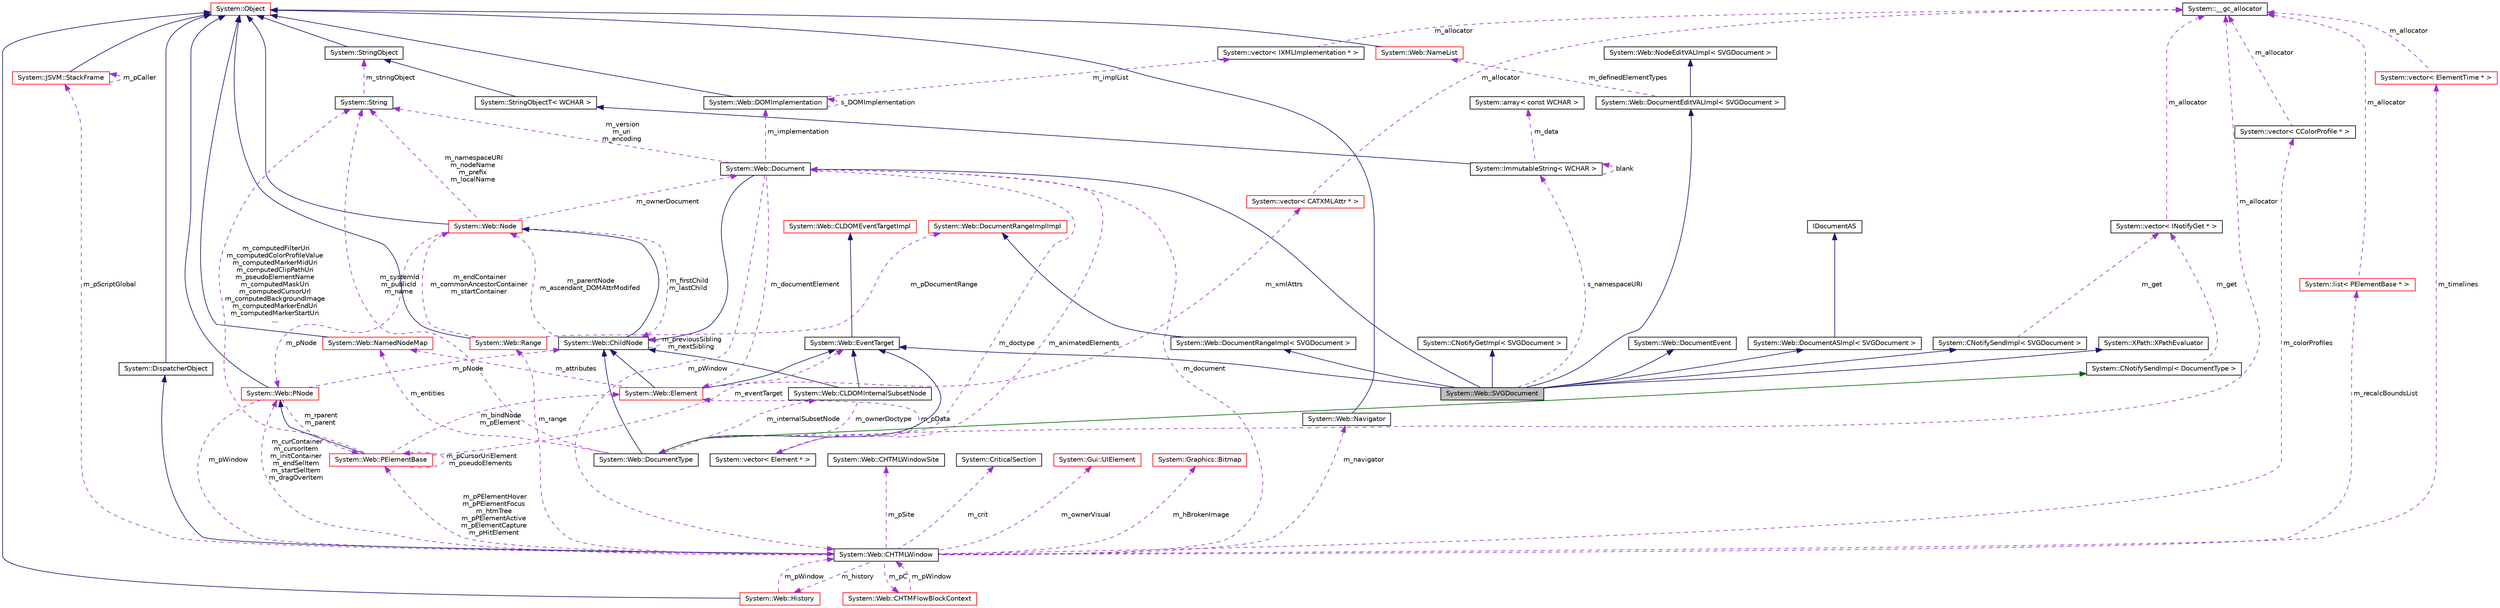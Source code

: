 digraph G
{
  edge [fontname="Helvetica",fontsize="10",labelfontname="Helvetica",labelfontsize="10"];
  node [fontname="Helvetica",fontsize="10",shape=record];
  Node1 [label="System::Web::SVGDocument",height=0.2,width=0.4,color="black", fillcolor="grey75", style="filled" fontcolor="black"];
  Node2 -> Node1 [dir="back",color="midnightblue",fontsize="10",style="solid",fontname="Helvetica"];
  Node2 [label="System::Web::Document",height=0.2,width=0.4,color="black", fillcolor="white", style="filled",URL="$class_system_1_1_web_1_1_document.html"];
  Node3 -> Node2 [dir="back",color="midnightblue",fontsize="10",style="solid",fontname="Helvetica"];
  Node3 [label="System::Web::ChildNode",height=0.2,width=0.4,color="black", fillcolor="white", style="filled",URL="$class_system_1_1_web_1_1_child_node.html"];
  Node4 -> Node3 [dir="back",color="midnightblue",fontsize="10",style="solid",fontname="Helvetica"];
  Node4 [label="System::Web::Node",height=0.2,width=0.4,color="red", fillcolor="white", style="filled",URL="$class_system_1_1_web_1_1_node.html"];
  Node5 -> Node4 [dir="back",color="midnightblue",fontsize="10",style="solid",fontname="Helvetica"];
  Node5 [label="System::Object",height=0.2,width=0.4,color="red", fillcolor="white", style="filled",URL="$class_system_1_1_object.html"];
  Node2 -> Node4 [dir="back",color="darkorchid3",fontsize="10",style="dashed",label=" m_ownerDocument" ,fontname="Helvetica"];
  Node6 -> Node4 [dir="back",color="darkorchid3",fontsize="10",style="dashed",label=" m_namespaceURI\nm_nodeName\nm_prefix\nm_localName" ,fontname="Helvetica"];
  Node6 [label="System::String",height=0.2,width=0.4,color="black", fillcolor="white", style="filled",URL="$class_system_1_1_string.html"];
  Node7 -> Node6 [dir="back",color="darkorchid3",fontsize="10",style="dashed",label=" m_stringObject" ,fontname="Helvetica"];
  Node7 [label="System::StringObject",height=0.2,width=0.4,color="black", fillcolor="white", style="filled",URL="$class_system_1_1_string_object.html"];
  Node5 -> Node7 [dir="back",color="midnightblue",fontsize="10",style="solid",fontname="Helvetica"];
  Node8 -> Node4 [dir="back",color="darkorchid3",fontsize="10",style="dashed",label=" m_pNode" ,fontname="Helvetica"];
  Node8 [label="System::Web::PNode",height=0.2,width=0.4,color="red", fillcolor="white", style="filled",URL="$class_system_1_1_web_1_1_p_node.html"];
  Node5 -> Node8 [dir="back",color="midnightblue",fontsize="10",style="solid",fontname="Helvetica"];
  Node9 -> Node8 [dir="back",color="darkorchid3",fontsize="10",style="dashed",label=" m_pWindow" ,fontname="Helvetica"];
  Node9 [label="System::Web::CHTMLWindow",height=0.2,width=0.4,color="black", fillcolor="white", style="filled",URL="$class_system_1_1_web_1_1_c_h_t_m_l_window.html"];
  Node10 -> Node9 [dir="back",color="midnightblue",fontsize="10",style="solid",fontname="Helvetica"];
  Node10 [label="System::DispatcherObject",height=0.2,width=0.4,color="black", fillcolor="white", style="filled",URL="$class_system_1_1_dispatcher_object.html"];
  Node5 -> Node10 [dir="back",color="midnightblue",fontsize="10",style="solid",fontname="Helvetica"];
  Node11 -> Node9 [dir="back",color="darkorchid3",fontsize="10",style="dashed",label=" m_pSite" ,fontname="Helvetica"];
  Node11 [label="System::Web::CHTMLWindowSite",height=0.2,width=0.4,color="black", fillcolor="white", style="filled",URL="$class_system_1_1_web_1_1_c_h_t_m_l_window_site.html"];
  Node2 -> Node9 [dir="back",color="darkorchid3",fontsize="10",style="dashed",label=" m_document" ,fontname="Helvetica"];
  Node12 -> Node9 [dir="back",color="darkorchid3",fontsize="10",style="dashed",label=" m_crit" ,fontname="Helvetica"];
  Node12 [label="System::CriticalSection",height=0.2,width=0.4,color="black", fillcolor="white", style="filled",URL="$class_system_1_1_critical_section.html"];
  Node13 -> Node9 [dir="back",color="darkorchid3",fontsize="10",style="dashed",label=" m_navigator" ,fontname="Helvetica"];
  Node13 [label="System::Web::Navigator",height=0.2,width=0.4,color="black", fillcolor="white", style="filled",URL="$class_system_1_1_web_1_1_navigator.html"];
  Node5 -> Node13 [dir="back",color="midnightblue",fontsize="10",style="solid",fontname="Helvetica"];
  Node14 -> Node9 [dir="back",color="darkorchid3",fontsize="10",style="dashed",label=" m_history" ,fontname="Helvetica"];
  Node14 [label="System::Web::History",height=0.2,width=0.4,color="red", fillcolor="white", style="filled",URL="$class_system_1_1_web_1_1_history.html"];
  Node5 -> Node14 [dir="back",color="midnightblue",fontsize="10",style="solid",fontname="Helvetica"];
  Node9 -> Node14 [dir="back",color="darkorchid3",fontsize="10",style="dashed",label=" m_pWindow" ,fontname="Helvetica"];
  Node15 -> Node9 [dir="back",color="darkorchid3",fontsize="10",style="dashed",label=" m_ownerVisual" ,fontname="Helvetica"];
  Node15 [label="System::Gui::UIElement",height=0.2,width=0.4,color="red", fillcolor="white", style="filled",URL="$class_system_1_1_gui_1_1_u_i_element.html"];
  Node16 -> Node9 [dir="back",color="darkorchid3",fontsize="10",style="dashed",label=" m_timelines" ,fontname="Helvetica"];
  Node16 [label="System::vector\< ElementTime * \>",height=0.2,width=0.4,color="red", fillcolor="white", style="filled",URL="$class_system_1_1vector.html"];
  Node17 -> Node16 [dir="back",color="darkorchid3",fontsize="10",style="dashed",label=" m_allocator" ,fontname="Helvetica"];
  Node17 [label="System::__gc_allocator",height=0.2,width=0.4,color="black", fillcolor="white", style="filled",URL="$class_system_1_1____gc__allocator.html"];
  Node18 -> Node9 [dir="back",color="darkorchid3",fontsize="10",style="dashed",label=" m_pC" ,fontname="Helvetica"];
  Node18 [label="System::Web::CHTMFlowBlockContext",height=0.2,width=0.4,color="red", fillcolor="white", style="filled",URL="$class_system_1_1_web_1_1_c_h_t_m_flow_block_context.html"];
  Node9 -> Node18 [dir="back",color="darkorchid3",fontsize="10",style="dashed",label=" m_pWindow" ,fontname="Helvetica"];
  Node19 -> Node9 [dir="back",color="darkorchid3",fontsize="10",style="dashed",label=" m_range" ,fontname="Helvetica"];
  Node19 [label="System::Web::Range",height=0.2,width=0.4,color="red", fillcolor="white", style="filled",URL="$class_system_1_1_web_1_1_range.html"];
  Node5 -> Node19 [dir="back",color="midnightblue",fontsize="10",style="solid",fontname="Helvetica"];
  Node20 -> Node19 [dir="back",color="darkorchid3",fontsize="10",style="dashed",label=" m_pDocumentRange" ,fontname="Helvetica"];
  Node20 [label="System::Web::DocumentRangeImplImpl",height=0.2,width=0.4,color="red", fillcolor="white", style="filled",URL="$class_system_1_1_web_1_1_document_range_impl_impl.html"];
  Node4 -> Node19 [dir="back",color="darkorchid3",fontsize="10",style="dashed",label=" m_endContainer\nm_commonAncestorContainer\nm_startContainer" ,fontname="Helvetica"];
  Node8 -> Node9 [dir="back",color="darkorchid3",fontsize="10",style="dashed",label=" m_curContainer\nm_cursorItem\nm_initContainer\nm_endSelItem\nm_startSelItem\nm_dragOverItem" ,fontname="Helvetica"];
  Node21 -> Node9 [dir="back",color="darkorchid3",fontsize="10",style="dashed",label=" m_hBrokenImage" ,fontname="Helvetica"];
  Node21 [label="System::Graphics::Bitmap",height=0.2,width=0.4,color="red", fillcolor="white", style="filled",URL="$class_system_1_1_graphics_1_1_bitmap.html"];
  Node22 -> Node9 [dir="back",color="darkorchid3",fontsize="10",style="dashed",label=" m_colorProfiles" ,fontname="Helvetica"];
  Node22 [label="System::vector\< CColorProfile * \>",height=0.2,width=0.4,color="black", fillcolor="white", style="filled",URL="$class_system_1_1vector.html"];
  Node17 -> Node22 [dir="back",color="darkorchid3",fontsize="10",style="dashed",label=" m_allocator" ,fontname="Helvetica"];
  Node23 -> Node9 [dir="back",color="darkorchid3",fontsize="10",style="dashed",label=" m_pPElementHover\nm_pPElementFocus\nm_htmTree\nm_pPElementActive\nm_pElementCapture\nm_pHitElement" ,fontname="Helvetica"];
  Node23 [label="System::Web::PElementBase",height=0.2,width=0.4,color="red", fillcolor="white", style="filled",URL="$class_system_1_1_web_1_1_p_element_base.html"];
  Node8 -> Node23 [dir="back",color="midnightblue",fontsize="10",style="solid",fontname="Helvetica"];
  Node24 -> Node23 [dir="back",color="darkorchid3",fontsize="10",style="dashed",label=" m_eventTarget" ,fontname="Helvetica"];
  Node24 [label="System::Web::EventTarget",height=0.2,width=0.4,color="black", fillcolor="white", style="filled",URL="$class_system_1_1_web_1_1_event_target.html"];
  Node25 -> Node24 [dir="back",color="midnightblue",fontsize="10",style="solid",fontname="Helvetica"];
  Node25 [label="System::Web::CLDOMEventTargetImpl",height=0.2,width=0.4,color="red", fillcolor="white", style="filled",URL="$class_system_1_1_web_1_1_c_l_d_o_m_event_target_impl.html"];
  Node6 -> Node23 [dir="back",color="darkorchid3",fontsize="10",style="dashed",label=" m_computedFilterUri\nm_computedColorProfileValue\nm_computedMarkerMidUri\nm_computedClipPathUri\nm_pseudoElementName\nm_computedMaskUri\nm_computedCursorUrl\nm_computedBackgroundImage\nm_computedMarkerEndUri\nm_computedMarkerStartUri\n..." ,fontname="Helvetica"];
  Node26 -> Node23 [dir="back",color="darkorchid3",fontsize="10",style="dashed",label=" m_bindNode\nm_pElement" ,fontname="Helvetica"];
  Node26 [label="System::Web::Element",height=0.2,width=0.4,color="red", fillcolor="white", style="filled",URL="$class_system_1_1_web_1_1_element.html"];
  Node3 -> Node26 [dir="back",color="midnightblue",fontsize="10",style="solid",fontname="Helvetica"];
  Node24 -> Node26 [dir="back",color="midnightblue",fontsize="10",style="solid",fontname="Helvetica"];
  Node27 -> Node26 [dir="back",color="darkorchid3",fontsize="10",style="dashed",label=" m_xmlAttrs" ,fontname="Helvetica"];
  Node27 [label="System::vector\< CATXMLAttr * \>",height=0.2,width=0.4,color="red", fillcolor="white", style="filled",URL="$class_system_1_1vector.html"];
  Node17 -> Node27 [dir="back",color="darkorchid3",fontsize="10",style="dashed",label=" m_allocator" ,fontname="Helvetica"];
  Node28 -> Node26 [dir="back",color="darkorchid3",fontsize="10",style="dashed",label=" m_attributes" ,fontname="Helvetica"];
  Node28 [label="System::Web::NamedNodeMap",height=0.2,width=0.4,color="red", fillcolor="white", style="filled",URL="$class_system_1_1_web_1_1_named_node_map.html"];
  Node5 -> Node28 [dir="back",color="midnightblue",fontsize="10",style="solid",fontname="Helvetica"];
  Node23 -> Node23 [dir="back",color="darkorchid3",fontsize="10",style="dashed",label=" m_pCursorUriElement\nm_pseudoElements" ,fontname="Helvetica"];
  Node29 -> Node9 [dir="back",color="darkorchid3",fontsize="10",style="dashed",label=" m_pScriptGlobal" ,fontname="Helvetica"];
  Node29 [label="System::JSVM::StackFrame",height=0.2,width=0.4,color="red", fillcolor="white", style="filled",URL="$class_system_1_1_j_s_v_m_1_1_stack_frame.html"];
  Node5 -> Node29 [dir="back",color="midnightblue",fontsize="10",style="solid",fontname="Helvetica"];
  Node29 -> Node29 [dir="back",color="darkorchid3",fontsize="10",style="dashed",label=" m_pCaller" ,fontname="Helvetica"];
  Node30 -> Node9 [dir="back",color="darkorchid3",fontsize="10",style="dashed",label=" m_recalcBoundsList" ,fontname="Helvetica"];
  Node30 [label="System::list\< PElementBase * \>",height=0.2,width=0.4,color="red", fillcolor="white", style="filled",URL="$class_system_1_1list.html"];
  Node17 -> Node30 [dir="back",color="darkorchid3",fontsize="10",style="dashed",label=" m_allocator" ,fontname="Helvetica"];
  Node23 -> Node8 [dir="back",color="darkorchid3",fontsize="10",style="dashed",label=" m_rparent\nm_parent" ,fontname="Helvetica"];
  Node3 -> Node8 [dir="back",color="darkorchid3",fontsize="10",style="dashed",label=" m_pNode" ,fontname="Helvetica"];
  Node3 -> Node4 [dir="back",color="darkorchid3",fontsize="10",style="dashed",label=" m_firstChild\nm_lastChild" ,fontname="Helvetica"];
  Node4 -> Node3 [dir="back",color="darkorchid3",fontsize="10",style="dashed",label=" m_parentNode\nm_ascendant_DOMAttrModifed" ,fontname="Helvetica"];
  Node3 -> Node3 [dir="back",color="darkorchid3",fontsize="10",style="dashed",label=" m_previousSibling\nm_nextSibling" ,fontname="Helvetica"];
  Node31 -> Node2 [dir="back",color="darkorchid3",fontsize="10",style="dashed",label=" m_implementation" ,fontname="Helvetica"];
  Node31 [label="System::Web::DOMImplementation",height=0.2,width=0.4,color="black", fillcolor="white", style="filled",URL="$class_system_1_1_web_1_1_d_o_m_implementation.html"];
  Node5 -> Node31 [dir="back",color="midnightblue",fontsize="10",style="solid",fontname="Helvetica"];
  Node31 -> Node31 [dir="back",color="darkorchid3",fontsize="10",style="dashed",label=" s_DOMImplementation" ,fontname="Helvetica"];
  Node32 -> Node31 [dir="back",color="darkorchid3",fontsize="10",style="dashed",label=" m_implList" ,fontname="Helvetica"];
  Node32 [label="System::vector\< IXMLImplementation * \>",height=0.2,width=0.4,color="black", fillcolor="white", style="filled",URL="$class_system_1_1vector.html"];
  Node17 -> Node32 [dir="back",color="darkorchid3",fontsize="10",style="dashed",label=" m_allocator" ,fontname="Helvetica"];
  Node33 -> Node2 [dir="back",color="darkorchid3",fontsize="10",style="dashed",label=" m_doctype" ,fontname="Helvetica"];
  Node33 [label="System::Web::DocumentType",height=0.2,width=0.4,color="black", fillcolor="white", style="filled",URL="$class_system_1_1_web_1_1_document_type.html"];
  Node3 -> Node33 [dir="back",color="midnightblue",fontsize="10",style="solid",fontname="Helvetica"];
  Node24 -> Node33 [dir="back",color="midnightblue",fontsize="10",style="solid",fontname="Helvetica"];
  Node34 -> Node33 [dir="back",color="darkgreen",fontsize="10",style="solid",fontname="Helvetica"];
  Node34 [label="System::CNotifySendImpl\< DocumentType \>",height=0.2,width=0.4,color="black", fillcolor="white", style="filled",URL="$class_system_1_1_c_notify_send_impl.html"];
  Node35 -> Node34 [dir="back",color="darkorchid3",fontsize="10",style="dashed",label=" m_get" ,fontname="Helvetica"];
  Node35 [label="System::vector\< INotifyGet * \>",height=0.2,width=0.4,color="black", fillcolor="white", style="filled",URL="$class_system_1_1vector.html"];
  Node17 -> Node35 [dir="back",color="darkorchid3",fontsize="10",style="dashed",label=" m_allocator" ,fontname="Helvetica"];
  Node36 -> Node33 [dir="back",color="darkorchid3",fontsize="10",style="dashed",label=" m_internalSubsetNode" ,fontname="Helvetica"];
  Node36 [label="System::Web::CLDOMInternalSubsetNode",height=0.2,width=0.4,color="black", fillcolor="white", style="filled",URL="$class_system_1_1_web_1_1_c_l_d_o_m_internal_subset_node.html"];
  Node3 -> Node36 [dir="back",color="midnightblue",fontsize="10",style="solid",fontname="Helvetica"];
  Node24 -> Node36 [dir="back",color="midnightblue",fontsize="10",style="solid",fontname="Helvetica"];
  Node33 -> Node36 [dir="back",color="darkorchid3",fontsize="10",style="dashed",label=" m_ownerDoctype" ,fontname="Helvetica"];
  Node28 -> Node33 [dir="back",color="darkorchid3",fontsize="10",style="dashed",label=" m_entities" ,fontname="Helvetica"];
  Node6 -> Node33 [dir="back",color="darkorchid3",fontsize="10",style="dashed",label=" m_systemId\nm_publicId\nm_name" ,fontname="Helvetica"];
  Node37 -> Node2 [dir="back",color="darkorchid3",fontsize="10",style="dashed",label=" m_animatedElements" ,fontname="Helvetica"];
  Node37 [label="System::vector\< Element * \>",height=0.2,width=0.4,color="black", fillcolor="white", style="filled",URL="$class_system_1_1vector.html"];
  Node17 -> Node37 [dir="back",color="darkorchid3",fontsize="10",style="dashed",label=" m_allocator" ,fontname="Helvetica"];
  Node26 -> Node37 [dir="back",color="darkorchid3",fontsize="10",style="dashed",label=" m_pData" ,fontname="Helvetica"];
  Node9 -> Node2 [dir="back",color="darkorchid3",fontsize="10",style="dashed",label=" m_pWindow" ,fontname="Helvetica"];
  Node6 -> Node2 [dir="back",color="darkorchid3",fontsize="10",style="dashed",label=" m_version\nm_uri\nm_encoding" ,fontname="Helvetica"];
  Node26 -> Node2 [dir="back",color="darkorchid3",fontsize="10",style="dashed",label=" m_documentElement" ,fontname="Helvetica"];
  Node24 -> Node1 [dir="back",color="midnightblue",fontsize="10",style="solid",fontname="Helvetica"];
  Node38 -> Node1 [dir="back",color="midnightblue",fontsize="10",style="solid",fontname="Helvetica"];
  Node38 [label="System::Web::DocumentEvent",height=0.2,width=0.4,color="black", fillcolor="white", style="filled",URL="$class_system_1_1_web_1_1_document_event.html"];
  Node39 -> Node1 [dir="back",color="midnightblue",fontsize="10",style="solid",fontname="Helvetica"];
  Node39 [label="System::Web::DocumentRangeImpl\< SVGDocument \>",height=0.2,width=0.4,color="black", fillcolor="white", style="filled",URL="$class_system_1_1_web_1_1_document_range_impl.html"];
  Node20 -> Node39 [dir="back",color="midnightblue",fontsize="10",style="solid",fontname="Helvetica"];
  Node40 -> Node1 [dir="back",color="midnightblue",fontsize="10",style="solid",fontname="Helvetica"];
  Node40 [label="System::XPath::XPathEvaluator",height=0.2,width=0.4,color="black", fillcolor="white", style="filled",URL="$class_system_1_1_x_path_1_1_x_path_evaluator.html"];
  Node41 -> Node1 [dir="back",color="midnightblue",fontsize="10",style="solid",fontname="Helvetica"];
  Node41 [label="System::Web::DocumentASImpl\< SVGDocument \>",height=0.2,width=0.4,color="black", fillcolor="white", style="filled",URL="$class_system_1_1_web_1_1_document_a_s_impl.html"];
  Node42 -> Node41 [dir="back",color="midnightblue",fontsize="10",style="solid",fontname="Helvetica"];
  Node42 [label="IDocumentAS",height=0.2,width=0.4,color="black", fillcolor="white", style="filled",URL="$class_i_document_a_s.html"];
  Node43 -> Node1 [dir="back",color="midnightblue",fontsize="10",style="solid",fontname="Helvetica"];
  Node43 [label="System::Web::DocumentEditVALImpl\< SVGDocument \>",height=0.2,width=0.4,color="black", fillcolor="white", style="filled",URL="$class_system_1_1_web_1_1_document_edit_v_a_l_impl.html"];
  Node44 -> Node43 [dir="back",color="midnightblue",fontsize="10",style="solid",fontname="Helvetica"];
  Node44 [label="System::Web::NodeEditVALImpl\< SVGDocument \>",height=0.2,width=0.4,color="black", fillcolor="white", style="filled",URL="$class_system_1_1_web_1_1_node_edit_v_a_l_impl.html"];
  Node45 -> Node43 [dir="back",color="darkorchid3",fontsize="10",style="dashed",label=" m_definedElementTypes" ,fontname="Helvetica"];
  Node45 [label="System::Web::NameList",height=0.2,width=0.4,color="red", fillcolor="white", style="filled",URL="$class_system_1_1_web_1_1_name_list.html"];
  Node5 -> Node45 [dir="back",color="midnightblue",fontsize="10",style="solid",fontname="Helvetica"];
  Node46 -> Node1 [dir="back",color="midnightblue",fontsize="10",style="solid",fontname="Helvetica"];
  Node46 [label="System::CNotifyGetImpl\< SVGDocument \>",height=0.2,width=0.4,color="black", fillcolor="white", style="filled",URL="$class_system_1_1_c_notify_get_impl.html"];
  Node47 -> Node1 [dir="back",color="midnightblue",fontsize="10",style="solid",fontname="Helvetica"];
  Node47 [label="System::CNotifySendImpl\< SVGDocument \>",height=0.2,width=0.4,color="black", fillcolor="white", style="filled",URL="$class_system_1_1_c_notify_send_impl.html"];
  Node35 -> Node47 [dir="back",color="darkorchid3",fontsize="10",style="dashed",label=" m_get" ,fontname="Helvetica"];
  Node48 -> Node1 [dir="back",color="darkorchid3",fontsize="10",style="dashed",label=" s_namespaceURI" ,fontname="Helvetica"];
  Node48 [label="System::ImmutableString\< WCHAR \>",height=0.2,width=0.4,color="black", fillcolor="white", style="filled",URL="$class_system_1_1_immutable_string.html"];
  Node49 -> Node48 [dir="back",color="midnightblue",fontsize="10",style="solid",fontname="Helvetica"];
  Node49 [label="System::StringObjectT\< WCHAR \>",height=0.2,width=0.4,color="black", fillcolor="white", style="filled",URL="$class_system_1_1_string_object_t.html"];
  Node7 -> Node49 [dir="back",color="midnightblue",fontsize="10",style="solid",fontname="Helvetica"];
  Node50 -> Node48 [dir="back",color="darkorchid3",fontsize="10",style="dashed",label=" m_data" ,fontname="Helvetica"];
  Node50 [label="System::array\< const WCHAR \>",height=0.2,width=0.4,color="black", fillcolor="white", style="filled",URL="$class_system_1_1array.html"];
  Node48 -> Node48 [dir="back",color="darkorchid3",fontsize="10",style="dashed",label=" blank" ,fontname="Helvetica"];
}
